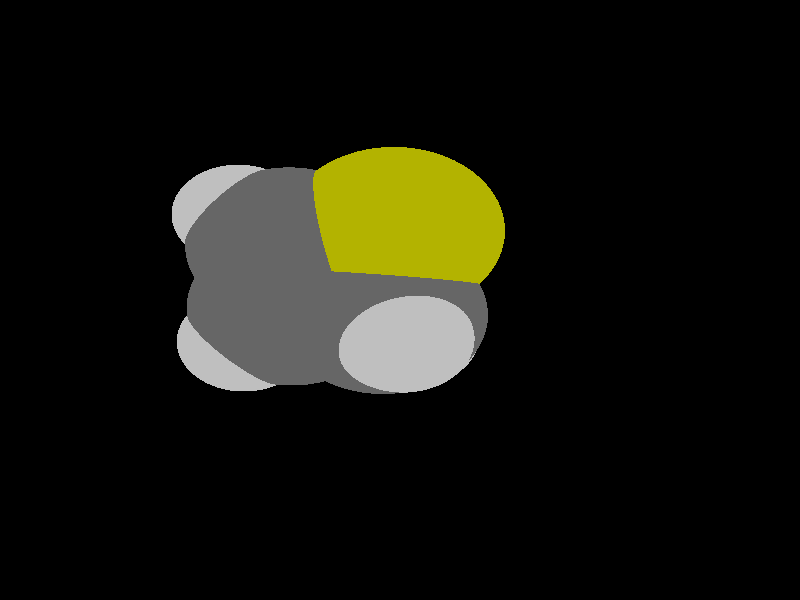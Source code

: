 global_settings {
	ambient_light rgb <0.200000002980232, 0.200000002980232, 0.200000002980232>
	max_trace_level 15
}

background { color rgb <0,0,0> }

camera {
	perspective
	location <-4.28130693633618, 6.78399617530832, 17.0539633935389>
	angle 40
	up <-0.573919768209818, 0.798294065542801, -0.182599793475058>
	right <0.814987741202566, 0.534987910928133, -0.222672218406992> * 1
	direction <-0.0800692284684225, -0.2766125812032, -0.95764001512707> }

light_source {
	<30.2011402866909, 115.514934661053, 59.5840798982698>
	color rgb <1, 1, 1>
	fade_distance 182.862330841688
	fade_power 0
	spotlight
	area_light <20, 0, 0>, <0, 0, 20>, 20, 20
	circular
	orient
	point_at <-30.2011402866909, -115.514934661053, -59.5840798982698>
}

light_source {
	<-100.004542170682, -0.684891600933646, -39.1784448741126>
	color rgb <0.300000011920929, 0.300000011920929, 0.300000011920929> shadowless
	fade_distance 182.862330841688
	fade_power 0
	parallel
	point_at <100.004542170682, 0.684891600933646, 39.1784448741126>
}

#default {
	finish {ambient 0.5 diffuse 1 specular 0.2 roughness .01 metallic 1}
}

union {
cylinder {
	<-6.64931908460941, 2.97420066891812, -0.319869313469135>, 	<-6.16047541891678, 2.137931725334, -0.110835394235151>, 0.075
	pigment { rgbt <0.699999988079071, 0.699999988079071, 0, 0> }
}
cylinder {
	<-6.16047541891678, 2.137931725334, -0.110835394235151>, 	<-5.74888273430559, 1.43381668058023, 0.0651653152563242>, 0.075
	pigment { rgbt <0.400000005960464, 0.400000005960464, 0.400000005960464, 0> }
}
cylinder {
	<-6.64931908460941, 2.97420066891812, -0.319869313469135>, 	<-7.31265025697945, 2.32108065955156, -0.164656426049206>, 0.075
	pigment { rgbt <0.699999988079071, 0.699999988079071, 0, 0> }
}
cylinder {
	<-7.31265025697945, 2.32108065955156, -0.164656426049206>, 	<-7.86591244381493, 1.77633525981844, -0.0351985849346696>, 0.075
	pigment { rgbt <0.400000005960464, 0.400000005960464, 0.400000005960464, 0> }
}
cylinder {
	<-5.74888273430559, 1.43381668058023, 0.0651653152563242>, 	<-6.41134780018759, 1.07705710185942, 0.134150010529509>, 0.075
	pigment { rgbt <0.400000005960464, 0.400000005960464, 0.400000005960464, 0> }
}
cylinder {
	<-6.41134780018759, 1.07705710185942, 0.134150010529509>, 	<-7.07381286606959, 0.720297523138606, 0.203134705802694>, 0.075
	pigment { rgbt <0.400000005960464, 0.400000005960464, 0.400000005960464, 0> }
}
cylinder {
	<-6.98302257924019, 0.785277316613159, 0.189314421527804>, 	<-7.37907236811286, 1.31329618495308, 0.0701477761591223>, 0.075
	pigment { rgbt <0.400000005960464, 0.400000005960464, 0.400000005960464, 0> }
}
cylinder {
	<-7.164603152899, 0.655317729664053, 0.216954990077583>, 	<-7.56065294177167, 1.18333659800397, 0.0977883447089016>, 0.075
	pigment { rgbt <0.400000005960464, 0.400000005960464, 0.400000005960464, 0> }
}
cylinder {
	<-7.37907236811286, 1.31329618495308, 0.0701477761591223>, 	<-7.77512215698553, 1.841315053293, -0.0490188692095592>, 0.075
	pigment { rgbt <0.400000005960464, 0.400000005960464, 0.400000005960464, 0> }
}
cylinder {
	<-7.56065294177167, 1.18333659800397, 0.0977883447089016>, 	<-7.95670273064434, 1.71135546634389, -0.02137830065978>, 0.075
	pigment { rgbt <0.400000005960464, 0.400000005960464, 0.400000005960464, 0> }
}
cylinder {
	<-5.74888273430559, 1.43381668058023, 0.0651653152563242>, 	<-5.35340977045646, 1.21967251790031, -0.430464208502927>, 0.075
	pigment { rgbt <0.400000005960464, 0.400000005960464, 0.400000005960464, 0> }
}
cylinder {
	<-5.35340977045646, 1.21967251790031, -0.430464208502927>, 	<-5.10152873040283, 1.08328176720967, -0.746136052946365>, 0.075
	pigment { rgbt <0.75, 0.75, 0.75, 0> }
}
cylinder {
	<-7.07381286606959, 0.720297523138606, 0.203134705802694>, 	<-7.2104768934749, 0.0850209705936092, 0.346256365531606>, 0.075
	pigment { rgbt <0.400000005960464, 0.400000005960464, 0.400000005960464, 0> }
}
cylinder {
	<-7.2104768934749, 0.0850209705936092, 0.346256365531606>, 	<-7.29723092901093, -0.318251241275564, 0.437109692407979>, 0.075
	pigment { rgbt <0.75, 0.75, 0.75, 0> }
}
cylinder {
	<-7.86591244381493, 1.77633525981844, -0.0351985849346696>, 	<-8.5319697312015, 1.81641792551948, -0.0468115644610828>, 0.075
	pigment { rgbt <0.400000005960464, 0.400000005960464, 0.400000005960464, 0> }
}
cylinder {
	<-8.5319697312015, 1.81641792551948, -0.0468115644610828>, 	<-8.95550256796929, 1.84190571077619, -0.0541960316162231>, 0.075
	pigment { rgbt <0.75, 0.75, 0.75, 0> }
}
cylinder {
	<-5.74888273430559, 1.43381668058023, 0.0651653152563242>, 	<-5.37860833096792, 1.46870482885459, 0.6216383904049>, 0.075
	pigment { rgbt <0.400000005960464, 0.400000005960464, 0.400000005960464, 0> }
}
cylinder {
	<-5.37860833096792, 1.46870482885459, 0.6216383904049>, 	<-5.1427649159067, 1.49092656484287, 0.976079608187321>, 0.075
	pigment { rgbt <0.75, 0.75, 0.75, 0> }
}
sphere {
	<-6.64931908460941, 2.97420066891812, -0.319869313469135>, 0.567
	pigment { rgbt <0.699999988079071, 0.699999988079071, 0,0> }
}
sphere {
	<-5.74888273430559, 1.43381668058023, 0.0651653152563242>, 0.4104
	pigment { rgbt <0.400000005960464, 0.400000005960464, 0.400000005960464,0> }
}
sphere {
	<-7.07381286606959, 0.720297523138606, 0.203134705802694>, 0.4104
	pigment { rgbt <0.400000005960464, 0.400000005960464, 0.400000005960464,0> }
}
sphere {
	<-7.86591244381493, 1.77633525981844, -0.0351985849346696>, 0.4104
	pigment { rgbt <0.400000005960464, 0.400000005960464, 0.400000005960464,0> }
}
sphere {
	<-5.10152873040283, 1.08328176720967, -0.746136052946365>, 0.1674
	pigment { rgbt <0.75, 0.75, 0.75,0> }
}
sphere {
	<-7.29723092901093, -0.318251241275564, 0.437109692407979>, 0.1674
	pigment { rgbt <0.75, 0.75, 0.75,0> }
}
sphere {
	<-8.95550256796929, 1.84190571077619, -0.0541960316162231>, 0.1674
	pigment { rgbt <0.75, 0.75, 0.75,0> }
}
sphere {
	<-5.1427649159067, 1.49092656484287, 0.976079608187321>, 0.1674
	pigment { rgbt <0.75, 0.75, 0.75,0> }
}
}
merge {
}
union {
}
merge {
sphere {
	<-6.64931908460941, 2.97420066891812, -0.319869313469135>, 1.79982
	pigment { rgbt <0, 0, 0,0> }
}
sphere {
	<-5.74888273430559, 1.43381668058023, 0.0651653152563242>, 1.69983
	pigment { rgbt <0, 0, 0,0> }
}
sphere {
	<-7.07381286606959, 0.720297523138606, 0.203134705802694>, 1.69983
	pigment { rgbt <0, 0, 0,0> }
}
sphere {
	<-7.86591244381493, 1.77633525981844, -0.0351985849346696>, 1.69983
	pigment { rgbt <0, 0, 0,0> }
}
sphere {
	<-5.10152873040283, 1.08328176720967, -0.746136052946365>, 1.09989
	pigment { rgbt <0, 0, 0,0> }
}
sphere {
	<-7.29723092901093, -0.318251241275564, 0.437109692407979>, 1.09989
	pigment { rgbt <0, 0, 0,0> }
}
sphere {
	<-8.95550256796929, 1.84190571077619, -0.0541960316162231>, 1.09989
	pigment { rgbt <0, 0, 0,0> }
}
sphere {
	<-5.1427649159067, 1.49092656484287, 0.976079608187321>, 1.09989
	pigment { rgbt <0, 0, 0,0> }
}
sphere {
	<-6.64931908460941, 2.97420066891812, -0.319869313469135>, 1.8
	pigment { rgbt <0.699999988079071, 0.699999988079071, 0,0.350000023841858> }
}
sphere {
	<-5.74888273430559, 1.43381668058023, 0.0651653152563242>, 1.7
	pigment { rgbt <0.400000005960464, 0.400000005960464, 0.400000005960464,0.350000023841858> }
}
sphere {
	<-7.07381286606959, 0.720297523138606, 0.203134705802694>, 1.7
	pigment { rgbt <0.400000005960464, 0.400000005960464, 0.400000005960464,0.350000023841858> }
}
sphere {
	<-7.86591244381493, 1.77633525981844, -0.0351985849346696>, 1.7
	pigment { rgbt <0.400000005960464, 0.400000005960464, 0.400000005960464,0.350000023841858> }
}
sphere {
	<-5.10152873040283, 1.08328176720967, -0.746136052946365>, 1.1
	pigment { rgbt <0.75, 0.75, 0.75,0.350000023841858> }
}
sphere {
	<-7.29723092901093, -0.318251241275564, 0.437109692407979>, 1.1
	pigment { rgbt <0.75, 0.75, 0.75,0.350000023841858> }
}
sphere {
	<-8.95550256796929, 1.84190571077619, -0.0541960316162231>, 1.1
	pigment { rgbt <0.75, 0.75, 0.75,0.350000023841858> }
}
sphere {
	<-5.1427649159067, 1.49092656484287, 0.976079608187321>, 1.1
	pigment { rgbt <0.75, 0.75, 0.75,0.350000023841858> }
}
}
